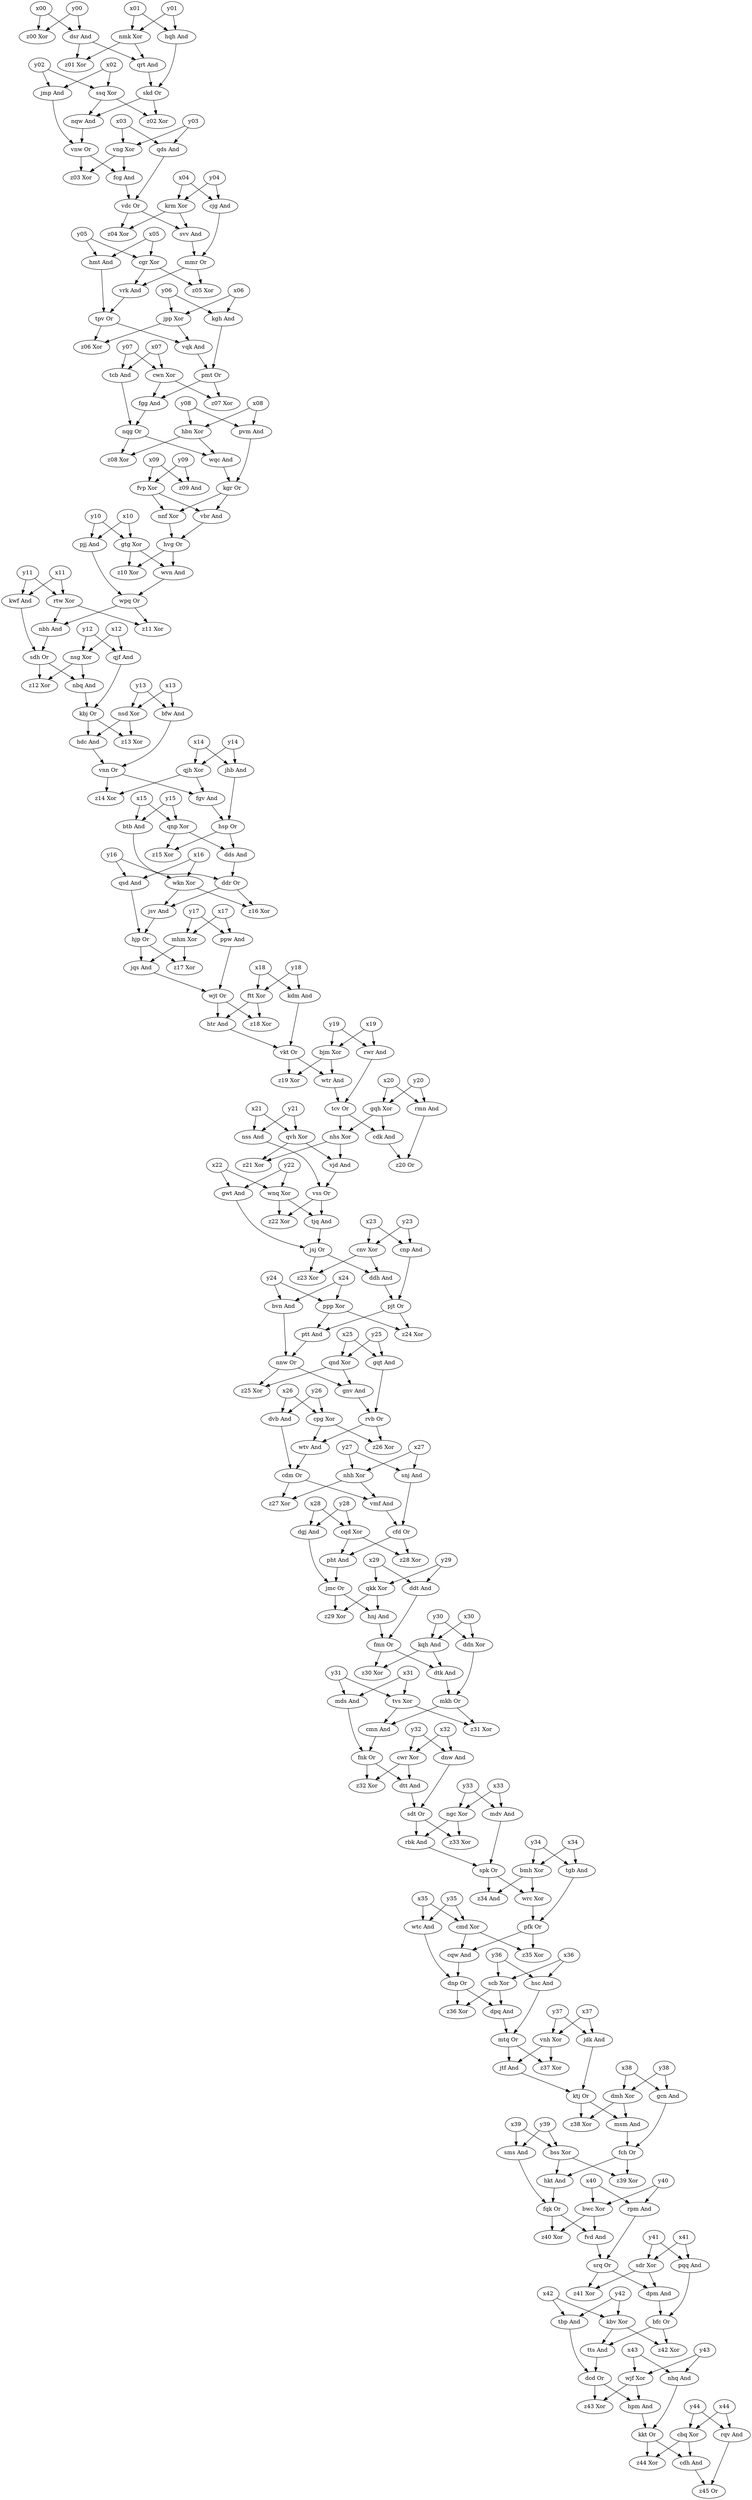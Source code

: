 digraph {
tpv[label="tpv Or"];
hmt -> tpv;
vrk -> tpv;
dpm[label="dpm And"];
sdr -> dpm;
srq -> dpm;
hpm[label="hpm And"];
dcd -> hpm;
wjf -> hpm;
snj[label="snj And"];
x27 -> snj;
y27 -> snj;
jsv[label="jsv And"];
wkn -> jsv;
ddr -> jsv;
cwn[label="cwn Xor"];
x07 -> cwn;
y07 -> cwn;
mmr[label="mmr Or"];
cjg -> mmr;
svv -> mmr;
wnq[label="wnq Xor"];
x22 -> wnq;
y22 -> wnq;
gtg[label="gtg Xor"];
x10 -> gtg;
y10 -> gtg;
hsc[label="hsc And"];
x36 -> hsc;
y36 -> hsc;
skd[label="skd Or"];
qrt -> skd;
hqh -> skd;
z44[label="z44 Xor"];
cbq -> z44;
kkt -> z44;
pht[label="pht And"];
cqd -> pht;
cfd -> pht;
rtw[label="rtw Xor"];
x11 -> rtw;
y11 -> rtw;
bjm[label="bjm Xor"];
x19 -> bjm;
y19 -> bjm;
hmt[label="hmt And"];
x05 -> hmt;
y05 -> hmt;
ddn[label="ddn Xor"];
x30 -> ddn;
y30 -> ddn;
mhm[label="mhm Xor"];
y17 -> mhm;
x17 -> mhm;
mdv[label="mdv And"];
x33 -> mdv;
y33 -> mdv;
bwc[label="bwc Xor"];
y40 -> bwc;
x40 -> bwc;
gqt[label="gqt And"];
y25 -> gqt;
x25 -> gqt;
vrk[label="vrk And"];
cgr -> vrk;
mmr -> vrk;
bfw[label="bfw And"];
x13 -> bfw;
y13 -> bfw;
z33[label="z33 Xor"];
ngc -> z33;
sdt -> z33;
vmf[label="vmf And"];
cdm -> vmf;
nhh -> vmf;
cnp[label="cnp And"];
y23 -> cnp;
x23 -> cnp;
wrc[label="wrc Xor"];
bmh -> wrc;
spk -> wrc;
vdc[label="vdc Or"];
fcg -> vdc;
qds -> vdc;
cdm[label="cdm Or"];
wtv -> cdm;
dvb -> cdm;
hvg[label="hvg Or"];
vbr -> hvg;
nnf -> hvg;
nhs[label="nhs Xor"];
tcv -> nhs;
gqh -> nhs;
tvs[label="tvs Xor"];
x31 -> tvs;
y31 -> tvs;
pjt[label="pjt Or"];
ddh -> pjt;
cnp -> pjt;
qnp[label="qnp Xor"];
y15 -> qnp;
x15 -> qnp;
vbr[label="vbr And"];
kgr -> vbr;
fvp -> vbr;
fqk[label="fqk Or"];
sms -> fqk;
hkt -> fqk;
wvn[label="wvn And"];
hvg -> wvn;
gtg -> wvn;
dgj[label="dgj And"];
y28 -> dgj;
x28 -> dgj;
z03[label="z03 Xor"];
vnw -> z03;
vng -> z03;
z09[label="z09 And"];
x09 -> z09;
y09 -> z09;
qsd[label="qsd And"];
x16 -> qsd;
y16 -> qsd;
dvb[label="dvb And"];
y26 -> dvb;
x26 -> dvb;
fcg[label="fcg And"];
vnw -> fcg;
vng -> fcg;
z29[label="z29 Xor"];
qkk -> z29;
jmc -> z29;
ssq[label="ssq Xor"];
y02 -> ssq;
x02 -> ssq;
ngc[label="ngc Xor"];
y33 -> ngc;
x33 -> ngc;
cmd[label="cmd Xor"];
x35 -> cmd;
y35 -> cmd;
kdm[label="kdm And"];
x18 -> kdm;
y18 -> kdm;
z18[label="z18 Xor"];
ftt -> z18;
wjt -> z18;
dnw[label="dnw And"];
x32 -> dnw;
y32 -> dnw;
z13[label="z13 Xor"];
nsd -> z13;
kbj -> z13;
msm[label="msm And"];
dmh -> msm;
ktj -> msm;
z16[label="z16 Xor"];
wkn -> z16;
ddr -> z16;
dcd[label="dcd Or"];
tts -> dcd;
tbp -> dcd;
cjg[label="cjg And"];
y04 -> cjg;
x04 -> cjg;
wtc[label="wtc And"];
x35 -> wtc;
y35 -> wtc;
nsg[label="nsg Xor"];
x12 -> nsg;
y12 -> nsg;
nbq[label="nbq And"];
sdh -> nbq;
nsg -> nbq;
srq[label="srq Or"];
rpm -> srq;
fvd -> srq;
fch[label="fch Or"];
gcn -> fch;
msm -> fch;
hjp[label="hjp Or"];
qsd -> hjp;
jsv -> hjp;
z40[label="z40 Xor"];
fqk -> z40;
bwc -> z40;
z12[label="z12 Xor"];
nsg -> z12;
sdh -> z12;
cpg[label="cpg Xor"];
x26 -> cpg;
y26 -> cpg;
vqk[label="vqk And"];
tpv -> vqk;
jpp -> vqk;
jpp[label="jpp Xor"];
x06 -> jpp;
y06 -> jpp;
nss[label="nss And"];
x21 -> nss;
y21 -> nss;
jmp[label="jmp And"];
x02 -> jmp;
y02 -> jmp;
nbh[label="nbh And"];
wpq -> nbh;
rtw -> nbh;
z45[label="z45 Or"];
rqv -> z45;
cdh -> z45;
hsp[label="hsp Or"];
fgv -> hsp;
jhb -> hsp;
vng[label="vng Xor"];
y03 -> vng;
x03 -> vng;
vss[label="vss Or"];
vjd -> vss;
nss -> vss;
dnp[label="dnp Or"];
wtc -> dnp;
cqw -> dnp;
z08[label="z08 Xor"];
hbn -> z08;
nqg -> z08;
gwt[label="gwt And"];
y22 -> gwt;
x22 -> gwt;
z04[label="z04 Xor"];
vdc -> z04;
krm -> z04;
vnh[label="vnh Xor"];
x37 -> vnh;
y37 -> vnh;
z11[label="z11 Xor"];
wpq -> z11;
rtw -> z11;
z34[label="z34 And"];
spk -> z34;
bmh -> z34;
qnd[label="qnd Xor"];
x25 -> qnd;
y25 -> qnd;
kqh[label="kqh And"];
y30 -> kqh;
x30 -> kqh;
z02[label="z02 Xor"];
ssq -> z02;
skd -> z02;
wtr[label="wtr And"];
vkt -> wtr;
bjm -> wtr;
qds[label="qds And"];
y03 -> qds;
x03 -> qds;
ddt[label="ddt And"];
y29 -> ddt;
x29 -> ddt;
dtk[label="dtk And"];
fmn -> dtk;
kqh -> dtk;
z21[label="z21 Xor"];
qvh -> z21;
nhs -> z21;
ftt[label="ftt Xor"];
x18 -> ftt;
y18 -> ftt;
fvd[label="fvd And"];
fqk -> fvd;
bwc -> fvd;
ddh[label="ddh And"];
jsj -> ddh;
cnv -> ddh;
kkt[label="kkt Or"];
nhq -> kkt;
hpm -> kkt;
z00[label="z00 Xor"];
y00 -> z00;
x00 -> z00;
z26[label="z26 Xor"];
cpg -> z26;
rvb -> z26;
z01[label="z01 Xor"];
dsr -> z01;
nmk -> z01;
gnv[label="gnv And"];
nnw -> gnv;
qnd -> gnv;
bmh[label="bmh Xor"];
y34 -> bmh;
x34 -> bmh;
dmh[label="dmh Xor"];
x38 -> dmh;
y38 -> dmh;
qjh[label="qjh Xor"];
y14 -> qjh;
x14 -> qjh;
z22[label="z22 Xor"];
vss -> z22;
wnq -> z22;
tcb[label="tcb And"];
x07 -> tcb;
y07 -> tcb;
nmk[label="nmk Xor"];
y01 -> nmk;
x01 -> nmk;
nnw[label="nnw Or"];
bvn -> nnw;
ptt -> nnw;
ddr[label="ddr Or"];
btb -> ddr;
dds -> ddr;
kgr[label="kgr Or"];
pvm -> kgr;
wqc -> kgr;
wqc[label="wqc And"];
hbn -> wqc;
nqg -> wqc;
z37[label="z37 Xor"];
mtq -> z37;
vnh -> z37;
mkh[label="mkh Or"];
ddn -> mkh;
dtk -> mkh;
dsr[label="dsr And"];
y00 -> dsr;
x00 -> dsr;
mds[label="mds And"];
x31 -> mds;
y31 -> mds;
fgg[label="fgg And"];
pmt -> fgg;
cwn -> fgg;
qjf[label="qjf And"];
x12 -> qjf;
y12 -> qjf;
z19[label="z19 Xor"];
vkt -> z19;
bjm -> z19;
z06[label="z06 Xor"];
tpv -> z06;
jpp -> z06;
cwr[label="cwr Xor"];
x32 -> cwr;
y32 -> cwr;
z27[label="z27 Xor"];
cdm -> z27;
nhh -> z27;
tbp[label="tbp And"];
y42 -> tbp;
x42 -> tbp;
cqw[label="cqw And"];
pfk -> cqw;
cmd -> cqw;
z23[label="z23 Xor"];
cnv -> z23;
jsj -> z23;
pmt[label="pmt Or"];
kgh -> pmt;
vqk -> pmt;
mtq[label="mtq Or"];
dpq -> mtq;
hsc -> mtq;
btb[label="btb And"];
y15 -> btb;
x15 -> btb;
spk[label="spk Or"];
mdv -> spk;
rbk -> spk;
dpq[label="dpq And"];
dnp -> dpq;
scb -> dpq;
z14[label="z14 Xor"];
qjh -> z14;
vnn -> z14;
jsj[label="jsj Or"];
gwt -> jsj;
tjq -> jsj;
dtt[label="dtt And"];
fnk -> dtt;
cwr -> dtt;
z30[label="z30 Xor"];
kqh -> z30;
fmn -> z30;
nhh[label="nhh Xor"];
y27 -> nhh;
x27 -> nhh;
nhq[label="nhq And"];
x43 -> nhq;
y43 -> nhq;
cbq[label="cbq Xor"];
y44 -> cbq;
x44 -> cbq;
rpm[label="rpm And"];
x40 -> rpm;
y40 -> rpm;
ppp[label="ppp Xor"];
x24 -> ppp;
y24 -> ppp;
z28[label="z28 Xor"];
cqd -> z28;
cfd -> z28;
pjj[label="pjj And"];
x10 -> pjj;
y10 -> pjj;
vnn[label="vnn Or"];
bfw -> vnn;
hdc -> vnn;
tcv[label="tcv Or"];
rwr -> tcv;
wtr -> tcv;
tts[label="tts And"];
kbv -> tts;
bfc -> tts;
vkt[label="vkt Or"];
kdm -> vkt;
htr -> vkt;
cnv[label="cnv Xor"];
y23 -> cnv;
x23 -> cnv;
htr[label="htr And"];
ftt -> htr;
wjt -> htr;
svv[label="svv And"];
vdc -> svv;
krm -> svv;
rwr[label="rwr And"];
y19 -> rwr;
x19 -> rwr;
z35[label="z35 Xor"];
cmd -> z35;
pfk -> z35;
gcn[label="gcn And"];
x38 -> gcn;
y38 -> gcn;
z41[label="z41 Xor"];
sdr -> z41;
srq -> z41;
jtf[label="jtf And"];
vnh -> jtf;
mtq -> jtf;
z20[label="z20 Or"];
rmn -> z20;
cdk -> z20;
z43[label="z43 Xor"];
dcd -> z43;
wjf -> z43;
scb[label="scb Xor"];
x36 -> scb;
y36 -> scb;
hkt[label="hkt And"];
fch -> hkt;
bss -> hkt;
bvn[label="bvn And"];
x24 -> bvn;
y24 -> bvn;
z17[label="z17 Xor"];
mhm -> z17;
hjp -> z17;
nqw[label="nqw And"];
skd -> nqw;
ssq -> nqw;
hnj[label="hnj And"];
jmc -> hnj;
qkk -> hnj;
wkn[label="wkn Xor"];
y16 -> wkn;
x16 -> wkn;
wjt[label="wjt Or"];
jqs -> wjt;
ppw -> wjt;
cdh[label="cdh And"];
kkt -> cdh;
cbq -> cdh;
cdk[label="cdk And"];
gqh -> cdk;
tcv -> cdk;
fnk[label="fnk Or"];
cmn -> fnk;
mds -> fnk;
z42[label="z42 Xor"];
bfc -> z42;
kbv -> z42;
z24[label="z24 Xor"];
ppp -> z24;
pjt -> z24;
z39[label="z39 Xor"];
fch -> z39;
bss -> z39;
ptt[label="ptt And"];
pjt -> ptt;
ppp -> ptt;
sms[label="sms And"];
x39 -> sms;
y39 -> sms;
tjq[label="tjq And"];
wnq -> tjq;
vss -> tjq;
qrt[label="qrt And"];
dsr -> qrt;
nmk -> qrt;
bfc[label="bfc Or"];
pqq -> bfc;
dpm -> bfc;
cmn[label="cmn And"];
tvs -> cmn;
mkh -> cmn;
rmn[label="rmn And"];
x20 -> rmn;
y20 -> rmn;
cgr[label="cgr Xor"];
x05 -> cgr;
y05 -> cgr;
pqq[label="pqq And"];
x41 -> pqq;
y41 -> pqq;
sdr[label="sdr Xor"];
x41 -> sdr;
y41 -> sdr;
kgh[label="kgh And"];
x06 -> kgh;
y06 -> kgh;
kwf[label="kwf And"];
x11 -> kwf;
y11 -> kwf;
hbn[label="hbn Xor"];
x08 -> hbn;
y08 -> hbn;
ppw[label="ppw And"];
y17 -> ppw;
x17 -> ppw;
cfd[label="cfd Or"];
snj -> cfd;
vmf -> cfd;
fgv[label="fgv And"];
qjh -> fgv;
vnn -> fgv;
fvp[label="fvp Xor"];
x09 -> fvp;
y09 -> fvp;
kbj[label="kbj Or"];
qjf -> kbj;
nbq -> kbj;
vjd[label="vjd And"];
qvh -> vjd;
nhs -> vjd;
fmn[label="fmn Or"];
ddt -> fmn;
hnj -> fmn;
rqv[label="rqv And"];
x44 -> rqv;
y44 -> rqv;
z38[label="z38 Xor"];
dmh -> z38;
ktj -> z38;
jhb[label="jhb And"];
x14 -> jhb;
y14 -> jhb;
z15[label="z15 Xor"];
qnp -> z15;
hsp -> z15;
jmc[label="jmc Or"];
dgj -> jmc;
pht -> jmc;
hqh[label="hqh And"];
y01 -> hqh;
x01 -> hqh;
gqh[label="gqh Xor"];
y20 -> gqh;
x20 -> gqh;
z05[label="z05 Xor"];
cgr -> z05;
mmr -> z05;
jqs[label="jqs And"];
mhm -> jqs;
hjp -> jqs;
ktj[label="ktj Or"];
jdk -> ktj;
jtf -> ktj;
qvh[label="qvh Xor"];
x21 -> qvh;
y21 -> qvh;
cqd[label="cqd Xor"];
x28 -> cqd;
y28 -> cqd;
z10[label="z10 Xor"];
gtg -> z10;
hvg -> z10;
jdk[label="jdk And"];
y37 -> jdk;
x37 -> jdk;
qkk[label="qkk Xor"];
y29 -> qkk;
x29 -> qkk;
z31[label="z31 Xor"];
mkh -> z31;
tvs -> z31;
vnw[label="vnw Or"];
nqw -> vnw;
jmp -> vnw;
bss[label="bss Xor"];
x39 -> bss;
y39 -> bss;
z07[label="z07 Xor"];
pmt -> z07;
cwn -> z07;
z32[label="z32 Xor"];
cwr -> z32;
fnk -> z32;
wtv[label="wtv And"];
cpg -> wtv;
rvb -> wtv;
dds[label="dds And"];
qnp -> dds;
hsp -> dds;
tgb[label="tgb And"];
y34 -> tgb;
x34 -> tgb;
pfk[label="pfk Or"];
tgb -> pfk;
wrc -> pfk;
wpq[label="wpq Or"];
wvn -> wpq;
pjj -> wpq;
nnf[label="nnf Xor"];
fvp -> nnf;
kgr -> nnf;
nsd[label="nsd Xor"];
y13 -> nsd;
x13 -> nsd;
wjf[label="wjf Xor"];
x43 -> wjf;
y43 -> wjf;
rvb[label="rvb Or"];
gnv -> rvb;
gqt -> rvb;
krm[label="krm Xor"];
y04 -> krm;
x04 -> krm;
sdh[label="sdh Or"];
nbh -> sdh;
kwf -> sdh;
hdc[label="hdc And"];
nsd -> hdc;
kbj -> hdc;
pvm[label="pvm And"];
x08 -> pvm;
y08 -> pvm;
nqg[label="nqg Or"];
fgg -> nqg;
tcb -> nqg;
rbk[label="rbk And"];
sdt -> rbk;
ngc -> rbk;
kbv[label="kbv Xor"];
y42 -> kbv;
x42 -> kbv;
sdt[label="sdt Or"];
dtt -> sdt;
dnw -> sdt;
z36[label="z36 Xor"];
dnp -> z36;
scb -> z36;
z25[label="z25 Xor"];
qnd -> z25;
nnw -> z25;
}